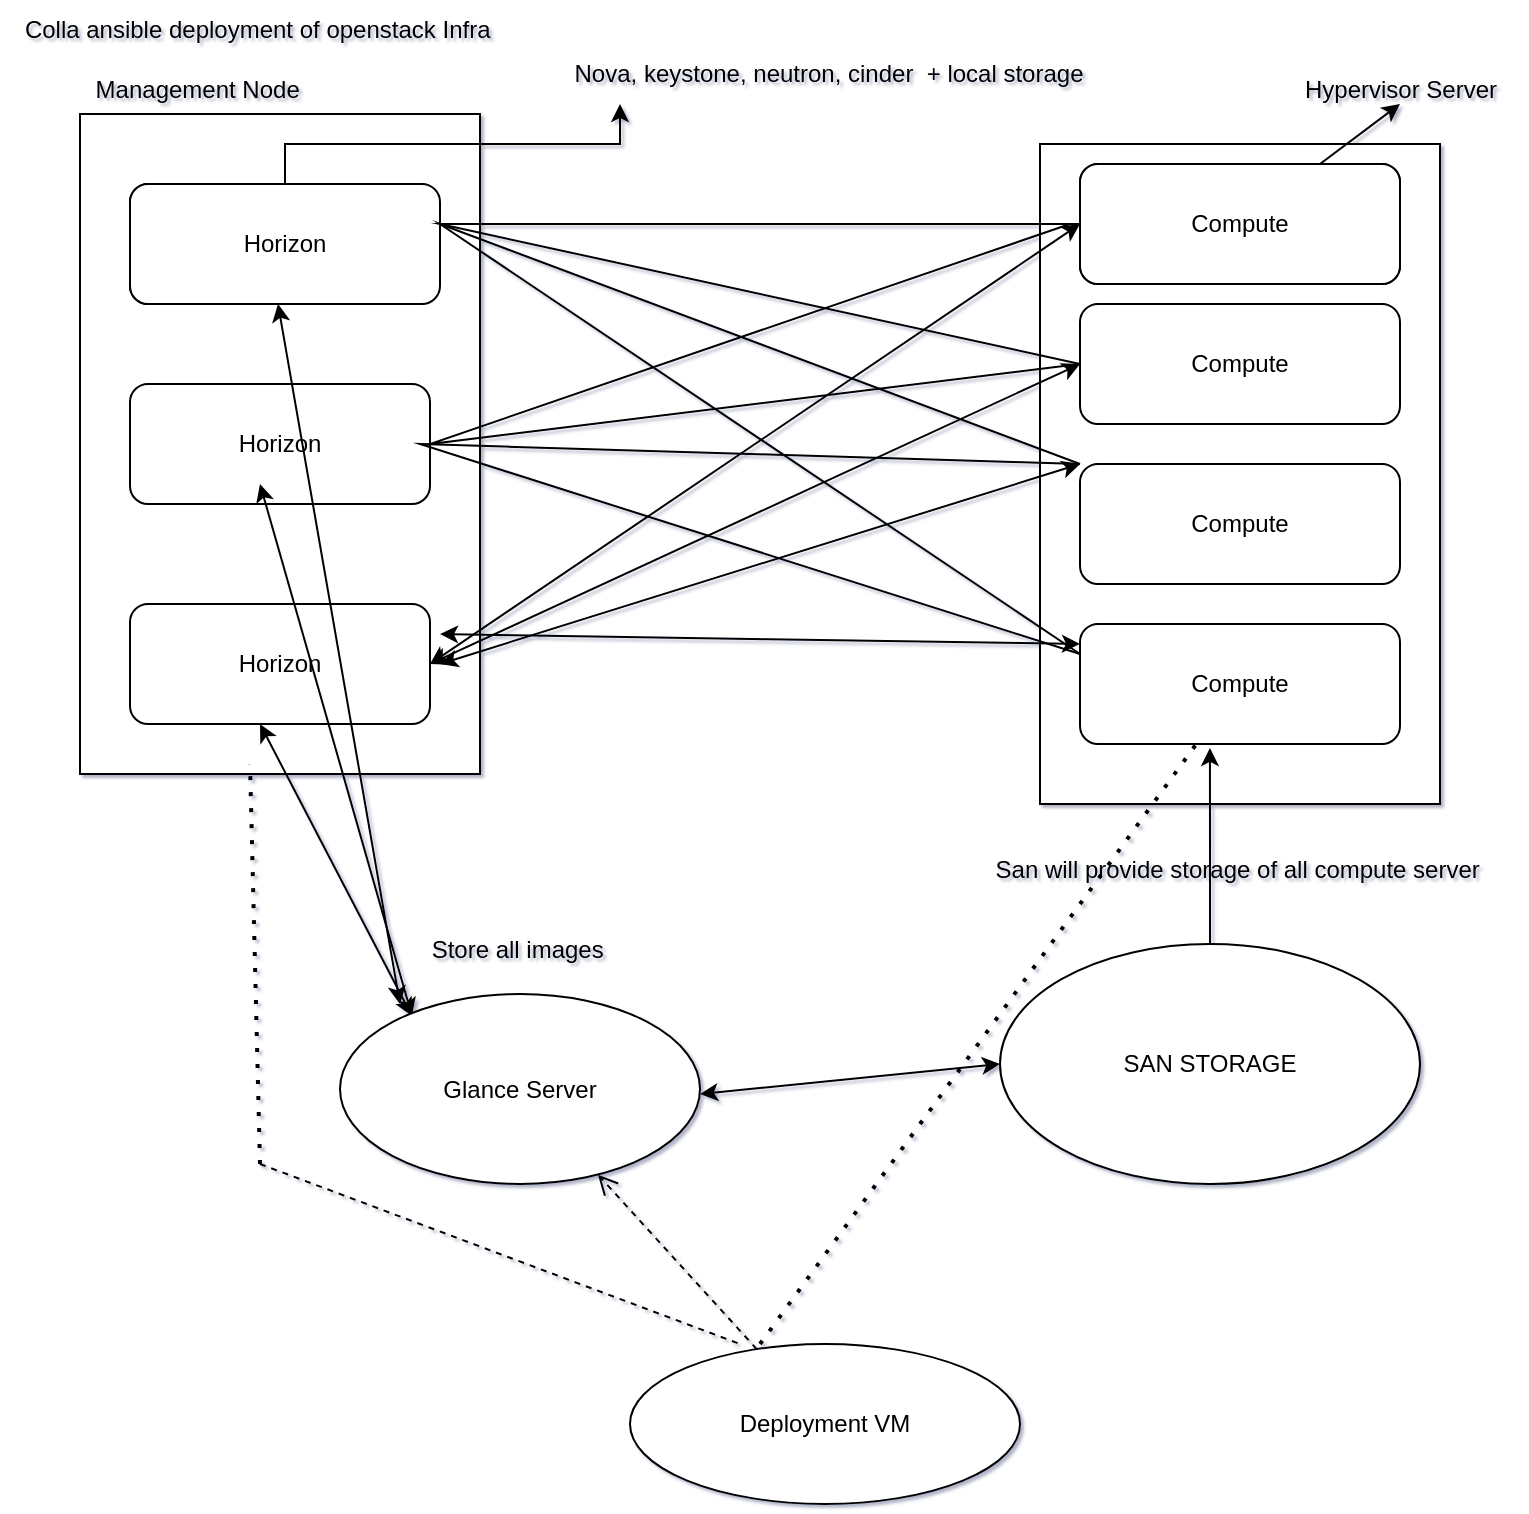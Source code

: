 <mxfile version="24.8.4">
  <diagram name="Page-1" id="F_Ze2P9slAIR35ls-rvb">
    <mxGraphModel dx="880" dy="460" grid="1" gridSize="10" guides="1" tooltips="1" connect="1" arrows="1" fold="1" page="1" pageScale="1" pageWidth="827" pageHeight="1169" background="none" math="0" shadow="1">
      <root>
        <mxCell id="0" />
        <mxCell id="1" parent="0" />
        <mxCell id="E7I9bjHRkuhp0ow7w0mR-4" value="" style="rounded=0;whiteSpace=wrap;html=1;" vertex="1" parent="1">
          <mxGeometry x="40" y="65" width="200" height="330" as="geometry" />
        </mxCell>
        <mxCell id="E7I9bjHRkuhp0ow7w0mR-5" value="" style="rounded=1;whiteSpace=wrap;html=1;" vertex="1" parent="1">
          <mxGeometry x="65" y="100" width="150" height="60" as="geometry" />
        </mxCell>
        <mxCell id="E7I9bjHRkuhp0ow7w0mR-62" style="edgeStyle=elbowEdgeStyle;rounded=0;orthogonalLoop=1;jettySize=auto;elbow=vertical;html=1;exitX=0.5;exitY=0;exitDx=0;exitDy=0;" edge="1" parent="1" source="E7I9bjHRkuhp0ow7w0mR-6">
          <mxGeometry relative="1" as="geometry">
            <mxPoint x="310" y="60" as="targetPoint" />
          </mxGeometry>
        </mxCell>
        <mxCell id="E7I9bjHRkuhp0ow7w0mR-6" value="Horizon" style="rounded=1;whiteSpace=wrap;html=1;" vertex="1" parent="1">
          <mxGeometry x="65" y="100" width="155" height="60" as="geometry" />
        </mxCell>
        <mxCell id="E7I9bjHRkuhp0ow7w0mR-7" value="Horizon" style="rounded=1;whiteSpace=wrap;html=1;" vertex="1" parent="1">
          <mxGeometry x="65" y="200" width="150" height="60" as="geometry" />
        </mxCell>
        <mxCell id="E7I9bjHRkuhp0ow7w0mR-8" value="Horizon" style="rounded=1;whiteSpace=wrap;html=1;" vertex="1" parent="1">
          <mxGeometry x="65" y="310" width="150" height="60" as="geometry" />
        </mxCell>
        <mxCell id="E7I9bjHRkuhp0ow7w0mR-9" value="" style="rounded=0;whiteSpace=wrap;html=1;" vertex="1" parent="1">
          <mxGeometry x="520" y="80" width="200" height="330" as="geometry" />
        </mxCell>
        <mxCell id="E7I9bjHRkuhp0ow7w0mR-10" value="" style="rounded=1;whiteSpace=wrap;html=1;" vertex="1" parent="1">
          <mxGeometry x="540" y="90" width="160" height="60" as="geometry" />
        </mxCell>
        <mxCell id="E7I9bjHRkuhp0ow7w0mR-11" value="Compute" style="rounded=1;whiteSpace=wrap;html=1;" vertex="1" parent="1">
          <mxGeometry x="540" y="90" width="160" height="60" as="geometry" />
        </mxCell>
        <mxCell id="E7I9bjHRkuhp0ow7w0mR-14" value="Compute" style="rounded=1;whiteSpace=wrap;html=1;" vertex="1" parent="1">
          <mxGeometry x="540" y="160" width="160" height="60" as="geometry" />
        </mxCell>
        <mxCell id="E7I9bjHRkuhp0ow7w0mR-15" value="Compute" style="rounded=1;whiteSpace=wrap;html=1;" vertex="1" parent="1">
          <mxGeometry x="540" y="240" width="160" height="60" as="geometry" />
        </mxCell>
        <mxCell id="E7I9bjHRkuhp0ow7w0mR-16" value="Compute" style="rounded=1;whiteSpace=wrap;html=1;" vertex="1" parent="1">
          <mxGeometry x="540" y="320" width="160" height="60" as="geometry" />
        </mxCell>
        <mxCell id="E7I9bjHRkuhp0ow7w0mR-30" value="" style="endArrow=none;html=1;rounded=0;entryX=0;entryY=0.5;entryDx=0;entryDy=0;exitX=0;exitY=0.5;exitDx=0;exitDy=0;" edge="1" parent="1" source="E7I9bjHRkuhp0ow7w0mR-14" target="E7I9bjHRkuhp0ow7w0mR-11">
          <mxGeometry width="50" height="50" relative="1" as="geometry">
            <mxPoint x="360" y="310" as="sourcePoint" />
            <mxPoint x="410" y="260" as="targetPoint" />
            <Array as="points">
              <mxPoint x="220" y="120" />
            </Array>
          </mxGeometry>
        </mxCell>
        <mxCell id="E7I9bjHRkuhp0ow7w0mR-31" value="" style="endArrow=none;html=1;rounded=0;exitX=0;exitY=0.25;exitDx=0;exitDy=0;" edge="1" parent="1" source="E7I9bjHRkuhp0ow7w0mR-16" target="E7I9bjHRkuhp0ow7w0mR-15">
          <mxGeometry width="50" height="50" relative="1" as="geometry">
            <mxPoint x="550" y="200" as="sourcePoint" />
            <mxPoint x="550" y="130" as="targetPoint" />
            <Array as="points">
              <mxPoint x="220" y="120" />
            </Array>
          </mxGeometry>
        </mxCell>
        <mxCell id="E7I9bjHRkuhp0ow7w0mR-32" value="" style="endArrow=none;html=1;rounded=0;exitX=0;exitY=0.5;exitDx=0;exitDy=0;" edge="1" parent="1" source="E7I9bjHRkuhp0ow7w0mR-14">
          <mxGeometry width="50" height="50" relative="1" as="geometry">
            <mxPoint x="535" y="445" as="sourcePoint" />
            <mxPoint x="535" y="120" as="targetPoint" />
            <Array as="points">
              <mxPoint x="215" y="230" />
            </Array>
          </mxGeometry>
        </mxCell>
        <mxCell id="E7I9bjHRkuhp0ow7w0mR-33" value="" style="endArrow=none;html=1;rounded=0;exitX=0;exitY=0.25;exitDx=0;exitDy=0;" edge="1" parent="1" source="E7I9bjHRkuhp0ow7w0mR-16">
          <mxGeometry width="50" height="50" relative="1" as="geometry">
            <mxPoint x="550" y="200" as="sourcePoint" />
            <mxPoint x="540" y="240" as="targetPoint" />
            <Array as="points">
              <mxPoint x="210" y="230" />
            </Array>
          </mxGeometry>
        </mxCell>
        <mxCell id="E7I9bjHRkuhp0ow7w0mR-34" value="" style="endArrow=classic;startArrow=classic;html=1;rounded=0;entryX=0;entryY=0.5;entryDx=0;entryDy=0;" edge="1" parent="1" target="E7I9bjHRkuhp0ow7w0mR-11">
          <mxGeometry width="50" height="50" relative="1" as="geometry">
            <mxPoint x="215" y="340" as="sourcePoint" />
            <mxPoint x="265" y="290" as="targetPoint" />
          </mxGeometry>
        </mxCell>
        <mxCell id="E7I9bjHRkuhp0ow7w0mR-35" value="" style="endArrow=classic;startArrow=classic;html=1;rounded=0;entryX=0;entryY=0.5;entryDx=0;entryDy=0;" edge="1" parent="1" target="E7I9bjHRkuhp0ow7w0mR-14">
          <mxGeometry width="50" height="50" relative="1" as="geometry">
            <mxPoint x="215" y="340" as="sourcePoint" />
            <mxPoint x="540" y="120" as="targetPoint" />
          </mxGeometry>
        </mxCell>
        <mxCell id="E7I9bjHRkuhp0ow7w0mR-36" value="" style="endArrow=classic;startArrow=classic;html=1;rounded=0;entryX=0;entryY=0.5;entryDx=0;entryDy=0;" edge="1" parent="1">
          <mxGeometry width="50" height="50" relative="1" as="geometry">
            <mxPoint x="220" y="340" as="sourcePoint" />
            <mxPoint x="540" y="240" as="targetPoint" />
          </mxGeometry>
        </mxCell>
        <mxCell id="E7I9bjHRkuhp0ow7w0mR-37" value="" style="endArrow=classic;startArrow=classic;html=1;rounded=0;entryX=0;entryY=0.5;entryDx=0;entryDy=0;exitX=0.9;exitY=0.788;exitDx=0;exitDy=0;exitPerimeter=0;" edge="1" parent="1" source="E7I9bjHRkuhp0ow7w0mR-4">
          <mxGeometry width="50" height="50" relative="1" as="geometry">
            <mxPoint x="220" y="430" as="sourcePoint" />
            <mxPoint x="540" y="330" as="targetPoint" />
          </mxGeometry>
        </mxCell>
        <mxCell id="E7I9bjHRkuhp0ow7w0mR-51" value="" style="endArrow=classic;startArrow=classic;html=1;rounded=0;elbow=vertical;exitX=0.2;exitY=0.116;exitDx=0;exitDy=0;exitPerimeter=0;" edge="1" parent="1" source="E7I9bjHRkuhp0ow7w0mR-19">
          <mxGeometry width="50" height="50" relative="1" as="geometry">
            <mxPoint x="194.98" y="505" as="sourcePoint" />
            <mxPoint x="130" y="370" as="targetPoint" />
          </mxGeometry>
        </mxCell>
        <mxCell id="E7I9bjHRkuhp0ow7w0mR-52" value="" style="endArrow=classic;startArrow=classic;html=1;rounded=0;elbow=vertical;exitX=0.2;exitY=0.116;exitDx=0;exitDy=0;exitPerimeter=0;entryX=0.5;entryY=1;entryDx=0;entryDy=0;" edge="1" parent="1">
          <mxGeometry width="50" height="50" relative="1" as="geometry">
            <mxPoint x="206" y="516" as="sourcePoint" />
            <mxPoint x="130" y="250" as="targetPoint" />
          </mxGeometry>
        </mxCell>
        <mxCell id="E7I9bjHRkuhp0ow7w0mR-53" value="" style="endArrow=classic;startArrow=classic;html=1;rounded=0;elbow=vertical;entryX=0.5;entryY=1;entryDx=0;entryDy=0;" edge="1" parent="1">
          <mxGeometry width="50" height="50" relative="1" as="geometry">
            <mxPoint x="200" y="510" as="sourcePoint" />
            <mxPoint x="139" y="160" as="targetPoint" />
          </mxGeometry>
        </mxCell>
        <mxCell id="E7I9bjHRkuhp0ow7w0mR-57" style="edgeStyle=elbowEdgeStyle;rounded=0;orthogonalLoop=1;jettySize=auto;elbow=vertical;html=1;exitX=0.5;exitY=0;exitDx=0;exitDy=0;" edge="1" parent="1" source="E7I9bjHRkuhp0ow7w0mR-54">
          <mxGeometry relative="1" as="geometry">
            <mxPoint x="605" y="480" as="targetPoint" />
          </mxGeometry>
        </mxCell>
        <mxCell id="E7I9bjHRkuhp0ow7w0mR-54" value="SAN STORAGE" style="ellipse;whiteSpace=wrap;html=1;" vertex="1" parent="1">
          <mxGeometry x="500" y="480" width="210" height="120" as="geometry" />
        </mxCell>
        <mxCell id="E7I9bjHRkuhp0ow7w0mR-55" value="" style="endArrow=classic;startArrow=classic;html=1;rounded=0;elbow=vertical;entryX=0;entryY=0.5;entryDx=0;entryDy=0;" edge="1" parent="1" target="E7I9bjHRkuhp0ow7w0mR-54">
          <mxGeometry width="50" height="50" relative="1" as="geometry">
            <mxPoint x="350" y="555" as="sourcePoint" />
            <mxPoint x="400" y="505" as="targetPoint" />
          </mxGeometry>
        </mxCell>
        <mxCell id="E7I9bjHRkuhp0ow7w0mR-56" style="edgeStyle=elbowEdgeStyle;rounded=0;orthogonalLoop=1;jettySize=auto;elbow=vertical;html=1;exitX=0.5;exitY=0;exitDx=0;exitDy=0;entryX=0.406;entryY=1.033;entryDx=0;entryDy=0;entryPerimeter=0;" edge="1" parent="1" source="E7I9bjHRkuhp0ow7w0mR-54" target="E7I9bjHRkuhp0ow7w0mR-16">
          <mxGeometry relative="1" as="geometry" />
        </mxCell>
        <mxCell id="E7I9bjHRkuhp0ow7w0mR-59" value="San will provide storage of all compute server&amp;nbsp;" style="text;html=1;align=center;verticalAlign=middle;resizable=0;points=[];autosize=1;strokeColor=none;fillColor=none;" vertex="1" parent="1">
          <mxGeometry x="485" y="428" width="270" height="30" as="geometry" />
        </mxCell>
        <mxCell id="E7I9bjHRkuhp0ow7w0mR-60" value="Colla ansible deployment of openstack Infra&amp;nbsp;" style="text;html=1;align=center;verticalAlign=middle;resizable=0;points=[];autosize=1;strokeColor=none;fillColor=none;" vertex="1" parent="1">
          <mxGeometry y="8" width="260" height="30" as="geometry" />
        </mxCell>
        <mxCell id="E7I9bjHRkuhp0ow7w0mR-63" value="Nova, keystone, neutron, cinder&amp;nbsp; + local storage" style="text;html=1;align=center;verticalAlign=middle;resizable=0;points=[];autosize=1;strokeColor=none;fillColor=none;" vertex="1" parent="1">
          <mxGeometry x="274" y="30" width="280" height="30" as="geometry" />
        </mxCell>
        <mxCell id="E7I9bjHRkuhp0ow7w0mR-64" value="Store all images&amp;nbsp;" style="text;html=1;align=center;verticalAlign=middle;resizable=0;points=[];autosize=1;strokeColor=none;fillColor=none;" vertex="1" parent="1">
          <mxGeometry x="205" y="468" width="110" height="30" as="geometry" />
        </mxCell>
        <mxCell id="E7I9bjHRkuhp0ow7w0mR-67" value="Deployment VM" style="ellipse;whiteSpace=wrap;html=1;" vertex="1" parent="1">
          <mxGeometry x="315" y="680" width="195" height="80" as="geometry" />
        </mxCell>
        <mxCell id="E7I9bjHRkuhp0ow7w0mR-73" value="" style="html=1;verticalAlign=bottom;endArrow=open;dashed=1;endSize=8;curved=0;rounded=0;" edge="1" parent="1" source="E7I9bjHRkuhp0ow7w0mR-67" target="E7I9bjHRkuhp0ow7w0mR-19">
          <mxGeometry relative="1" as="geometry">
            <mxPoint x="20" y="420" as="targetPoint" />
            <mxPoint x="366" y="685" as="sourcePoint" />
          </mxGeometry>
        </mxCell>
        <mxCell id="E7I9bjHRkuhp0ow7w0mR-19" value="Glance Server" style="ellipse;whiteSpace=wrap;html=1;" vertex="1" parent="1">
          <mxGeometry x="170" y="505" width="180" height="95" as="geometry" />
        </mxCell>
        <mxCell id="E7I9bjHRkuhp0ow7w0mR-76" value="" style="endArrow=none;dashed=1;html=1;dashPattern=1 3;strokeWidth=2;rounded=0;" edge="1" parent="1" target="E7I9bjHRkuhp0ow7w0mR-16">
          <mxGeometry width="50" height="50" relative="1" as="geometry">
            <mxPoint x="380" y="680" as="sourcePoint" />
            <mxPoint x="370" y="490" as="targetPoint" />
          </mxGeometry>
        </mxCell>
        <mxCell id="E7I9bjHRkuhp0ow7w0mR-80" value="" style="endArrow=none;dashed=1;html=1;dashPattern=1 3;strokeWidth=2;rounded=0;" edge="1" parent="1">
          <mxGeometry width="50" height="50" relative="1" as="geometry">
            <mxPoint x="130" y="590" as="sourcePoint" />
            <mxPoint x="125" y="390" as="targetPoint" />
          </mxGeometry>
        </mxCell>
        <mxCell id="E7I9bjHRkuhp0ow7w0mR-81" value="" style="endArrow=none;dashed=1;html=1;rounded=0;" edge="1" parent="1">
          <mxGeometry width="50" height="50" relative="1" as="geometry">
            <mxPoint x="130" y="590" as="sourcePoint" />
            <mxPoint x="370" y="680" as="targetPoint" />
          </mxGeometry>
        </mxCell>
        <mxCell id="E7I9bjHRkuhp0ow7w0mR-82" value="Hypervisor Server" style="text;html=1;align=center;verticalAlign=middle;resizable=0;points=[];autosize=1;strokeColor=none;fillColor=none;" vertex="1" parent="1">
          <mxGeometry x="640" y="38" width="120" height="30" as="geometry" />
        </mxCell>
        <mxCell id="E7I9bjHRkuhp0ow7w0mR-84" value="" style="endArrow=classic;html=1;rounded=0;" edge="1" parent="1" source="E7I9bjHRkuhp0ow7w0mR-11">
          <mxGeometry width="50" height="50" relative="1" as="geometry">
            <mxPoint x="650" y="110" as="sourcePoint" />
            <mxPoint x="700" y="60" as="targetPoint" />
            <Array as="points">
              <mxPoint x="700" y="60" />
            </Array>
          </mxGeometry>
        </mxCell>
        <mxCell id="E7I9bjHRkuhp0ow7w0mR-85" value="Management Node&amp;nbsp;" style="text;html=1;align=center;verticalAlign=middle;resizable=0;points=[];autosize=1;strokeColor=none;fillColor=none;" vertex="1" parent="1">
          <mxGeometry x="35" y="38" width="130" height="30" as="geometry" />
        </mxCell>
      </root>
    </mxGraphModel>
  </diagram>
</mxfile>
